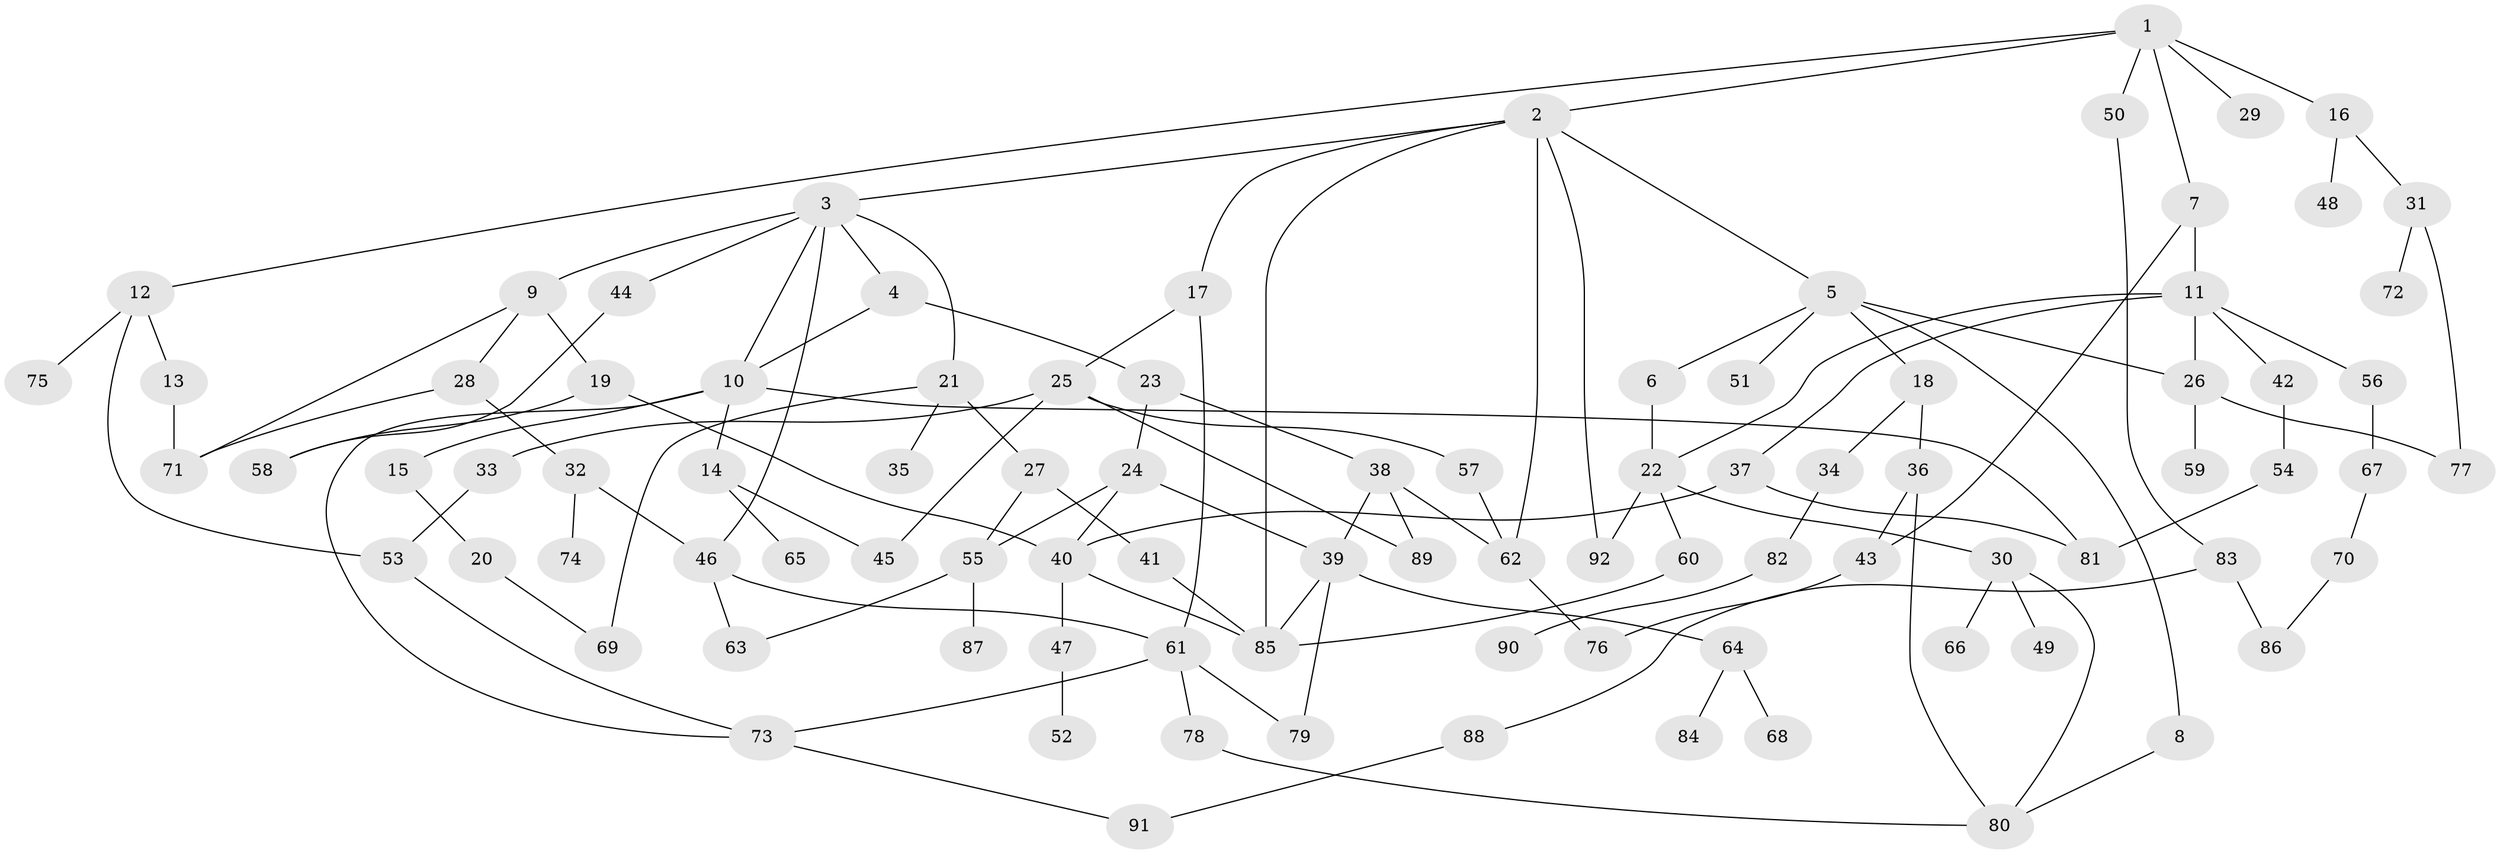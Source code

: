 // coarse degree distribution, {6: 0.08928571428571429, 11: 0.017857142857142856, 7: 0.03571428571428571, 2: 0.26785714285714285, 4: 0.17857142857142858, 3: 0.14285714285714285, 5: 0.07142857142857142, 1: 0.19642857142857142}
// Generated by graph-tools (version 1.1) at 2025/23/03/03/25 07:23:34]
// undirected, 92 vertices, 128 edges
graph export_dot {
graph [start="1"]
  node [color=gray90,style=filled];
  1;
  2;
  3;
  4;
  5;
  6;
  7;
  8;
  9;
  10;
  11;
  12;
  13;
  14;
  15;
  16;
  17;
  18;
  19;
  20;
  21;
  22;
  23;
  24;
  25;
  26;
  27;
  28;
  29;
  30;
  31;
  32;
  33;
  34;
  35;
  36;
  37;
  38;
  39;
  40;
  41;
  42;
  43;
  44;
  45;
  46;
  47;
  48;
  49;
  50;
  51;
  52;
  53;
  54;
  55;
  56;
  57;
  58;
  59;
  60;
  61;
  62;
  63;
  64;
  65;
  66;
  67;
  68;
  69;
  70;
  71;
  72;
  73;
  74;
  75;
  76;
  77;
  78;
  79;
  80;
  81;
  82;
  83;
  84;
  85;
  86;
  87;
  88;
  89;
  90;
  91;
  92;
  1 -- 2;
  1 -- 7;
  1 -- 12;
  1 -- 16;
  1 -- 29;
  1 -- 50;
  2 -- 3;
  2 -- 5;
  2 -- 17;
  2 -- 92;
  2 -- 85;
  2 -- 62;
  3 -- 4;
  3 -- 9;
  3 -- 10;
  3 -- 21;
  3 -- 44;
  3 -- 46;
  4 -- 23;
  4 -- 10;
  5 -- 6;
  5 -- 8;
  5 -- 18;
  5 -- 26;
  5 -- 51;
  6 -- 22;
  7 -- 11;
  7 -- 43;
  8 -- 80;
  9 -- 19;
  9 -- 28;
  9 -- 71;
  10 -- 14;
  10 -- 15;
  10 -- 73;
  10 -- 81;
  11 -- 22;
  11 -- 37;
  11 -- 42;
  11 -- 56;
  11 -- 26;
  12 -- 13;
  12 -- 75;
  12 -- 53;
  13 -- 71;
  14 -- 45;
  14 -- 65;
  15 -- 20;
  16 -- 31;
  16 -- 48;
  17 -- 25;
  17 -- 61;
  18 -- 34;
  18 -- 36;
  19 -- 40;
  19 -- 58;
  20 -- 69;
  21 -- 27;
  21 -- 35;
  21 -- 69;
  22 -- 30;
  22 -- 60;
  22 -- 92;
  23 -- 24;
  23 -- 38;
  24 -- 40;
  24 -- 55;
  24 -- 39;
  25 -- 33;
  25 -- 57;
  25 -- 89;
  25 -- 45;
  26 -- 59;
  26 -- 77;
  27 -- 41;
  27 -- 55;
  28 -- 32;
  28 -- 71;
  30 -- 49;
  30 -- 66;
  30 -- 80;
  31 -- 72;
  31 -- 77;
  32 -- 74;
  32 -- 46;
  33 -- 53;
  34 -- 82;
  36 -- 80;
  36 -- 43;
  37 -- 81;
  37 -- 40;
  38 -- 39;
  38 -- 89;
  38 -- 62;
  39 -- 64;
  39 -- 85;
  39 -- 79;
  40 -- 47;
  40 -- 85;
  41 -- 85;
  42 -- 54;
  43 -- 76;
  44 -- 58;
  46 -- 63;
  46 -- 61;
  47 -- 52;
  50 -- 83;
  53 -- 73;
  54 -- 81;
  55 -- 63;
  55 -- 87;
  56 -- 67;
  57 -- 62;
  60 -- 85;
  61 -- 78;
  61 -- 79;
  61 -- 73;
  62 -- 76;
  64 -- 68;
  64 -- 84;
  67 -- 70;
  70 -- 86;
  73 -- 91;
  78 -- 80;
  82 -- 90;
  83 -- 86;
  83 -- 88;
  88 -- 91;
}

